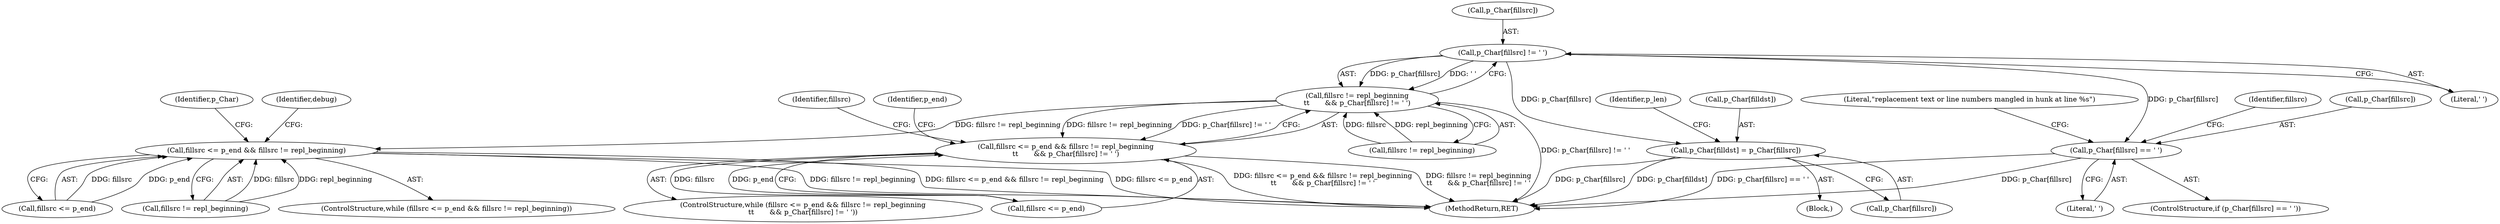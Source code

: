 digraph "0_savannah_0c08d7a902c6fdd49b704623a12d8d672ef18944@array" {
"1001432" [label="(Call,p_Char[fillsrc] != ' ')"];
"1001428" [label="(Call,fillsrc != repl_beginning\n\t\t       && p_Char[fillsrc] != ' ')"];
"1001424" [label="(Call,fillsrc <= p_end && fillsrc != repl_beginning\n\t\t       && p_Char[fillsrc] != ' ')"];
"1001479" [label="(Call,fillsrc <= p_end && fillsrc != repl_beginning)"];
"1001460" [label="(Call,p_Char[filldst] = p_Char[fillsrc])"];
"1001488" [label="(Call,p_Char[fillsrc] == ' ')"];
"1001499" [label="(Identifier,fillsrc)"];
"1001433" [label="(Call,p_Char[fillsrc])"];
"1001464" [label="(Call,p_Char[fillsrc])"];
"1001488" [label="(Call,p_Char[fillsrc] == ' ')"];
"1002772" [label="(MethodReturn,RET)"];
"1001438" [label="(Identifier,fillsrc)"];
"1001432" [label="(Call,p_Char[fillsrc] != ' ')"];
"1001489" [label="(Call,p_Char[fillsrc])"];
"1001494" [label="(Literal,\"replacement text or line numbers mangled in hunk at line %s\")"];
"1001436" [label="(Literal,' ')"];
"1001478" [label="(ControlStructure,while (fillsrc <= p_end && fillsrc != repl_beginning))"];
"1001423" [label="(ControlStructure,while (fillsrc <= p_end && fillsrc != repl_beginning\n\t\t       && p_Char[fillsrc] != ' '))"];
"1001492" [label="(Literal,' ')"];
"1001425" [label="(Call,fillsrc <= p_end)"];
"1001428" [label="(Call,fillsrc != repl_beginning\n\t\t       && p_Char[fillsrc] != ' ')"];
"1001490" [label="(Identifier,p_Char)"];
"1001460" [label="(Call,p_Char[filldst] = p_Char[fillsrc])"];
"1001502" [label="(Identifier,debug)"];
"1001424" [label="(Call,fillsrc <= p_end && fillsrc != repl_beginning\n\t\t       && p_Char[fillsrc] != ' ')"];
"1001469" [label="(Identifier,p_len)"];
"1001487" [label="(ControlStructure,if (p_Char[fillsrc] == ' '))"];
"1001442" [label="(Identifier,p_end)"];
"1001480" [label="(Call,fillsrc <= p_end)"];
"1001483" [label="(Call,fillsrc != repl_beginning)"];
"1001461" [label="(Call,p_Char[filldst])"];
"1001422" [label="(Block,)"];
"1001479" [label="(Call,fillsrc <= p_end && fillsrc != repl_beginning)"];
"1001429" [label="(Call,fillsrc != repl_beginning)"];
"1001432" -> "1001428"  [label="AST: "];
"1001432" -> "1001436"  [label="CFG: "];
"1001433" -> "1001432"  [label="AST: "];
"1001436" -> "1001432"  [label="AST: "];
"1001428" -> "1001432"  [label="CFG: "];
"1001432" -> "1001428"  [label="DDG: p_Char[fillsrc]"];
"1001432" -> "1001428"  [label="DDG: ' '"];
"1001432" -> "1001460"  [label="DDG: p_Char[fillsrc]"];
"1001432" -> "1001488"  [label="DDG: p_Char[fillsrc]"];
"1001428" -> "1001424"  [label="AST: "];
"1001428" -> "1001429"  [label="CFG: "];
"1001429" -> "1001428"  [label="AST: "];
"1001424" -> "1001428"  [label="CFG: "];
"1001428" -> "1002772"  [label="DDG: p_Char[fillsrc] != ' '"];
"1001428" -> "1001424"  [label="DDG: fillsrc != repl_beginning"];
"1001428" -> "1001424"  [label="DDG: p_Char[fillsrc] != ' '"];
"1001429" -> "1001428"  [label="DDG: fillsrc"];
"1001429" -> "1001428"  [label="DDG: repl_beginning"];
"1001428" -> "1001479"  [label="DDG: fillsrc != repl_beginning"];
"1001424" -> "1001423"  [label="AST: "];
"1001424" -> "1001425"  [label="CFG: "];
"1001425" -> "1001424"  [label="AST: "];
"1001438" -> "1001424"  [label="CFG: "];
"1001442" -> "1001424"  [label="CFG: "];
"1001424" -> "1002772"  [label="DDG: fillsrc != repl_beginning\n\t\t       && p_Char[fillsrc] != ' '"];
"1001424" -> "1002772"  [label="DDG: fillsrc <= p_end && fillsrc != repl_beginning\n\t\t       && p_Char[fillsrc] != ' '"];
"1001425" -> "1001424"  [label="DDG: fillsrc"];
"1001425" -> "1001424"  [label="DDG: p_end"];
"1001479" -> "1001478"  [label="AST: "];
"1001479" -> "1001480"  [label="CFG: "];
"1001479" -> "1001483"  [label="CFG: "];
"1001480" -> "1001479"  [label="AST: "];
"1001483" -> "1001479"  [label="AST: "];
"1001490" -> "1001479"  [label="CFG: "];
"1001502" -> "1001479"  [label="CFG: "];
"1001479" -> "1002772"  [label="DDG: fillsrc <= p_end"];
"1001479" -> "1002772"  [label="DDG: fillsrc != repl_beginning"];
"1001479" -> "1002772"  [label="DDG: fillsrc <= p_end && fillsrc != repl_beginning"];
"1001480" -> "1001479"  [label="DDG: fillsrc"];
"1001480" -> "1001479"  [label="DDG: p_end"];
"1001483" -> "1001479"  [label="DDG: fillsrc"];
"1001483" -> "1001479"  [label="DDG: repl_beginning"];
"1001460" -> "1001422"  [label="AST: "];
"1001460" -> "1001464"  [label="CFG: "];
"1001461" -> "1001460"  [label="AST: "];
"1001464" -> "1001460"  [label="AST: "];
"1001469" -> "1001460"  [label="CFG: "];
"1001460" -> "1002772"  [label="DDG: p_Char[fillsrc]"];
"1001460" -> "1002772"  [label="DDG: p_Char[filldst]"];
"1001488" -> "1001487"  [label="AST: "];
"1001488" -> "1001492"  [label="CFG: "];
"1001489" -> "1001488"  [label="AST: "];
"1001492" -> "1001488"  [label="AST: "];
"1001494" -> "1001488"  [label="CFG: "];
"1001499" -> "1001488"  [label="CFG: "];
"1001488" -> "1002772"  [label="DDG: p_Char[fillsrc] == ' '"];
"1001488" -> "1002772"  [label="DDG: p_Char[fillsrc]"];
}
